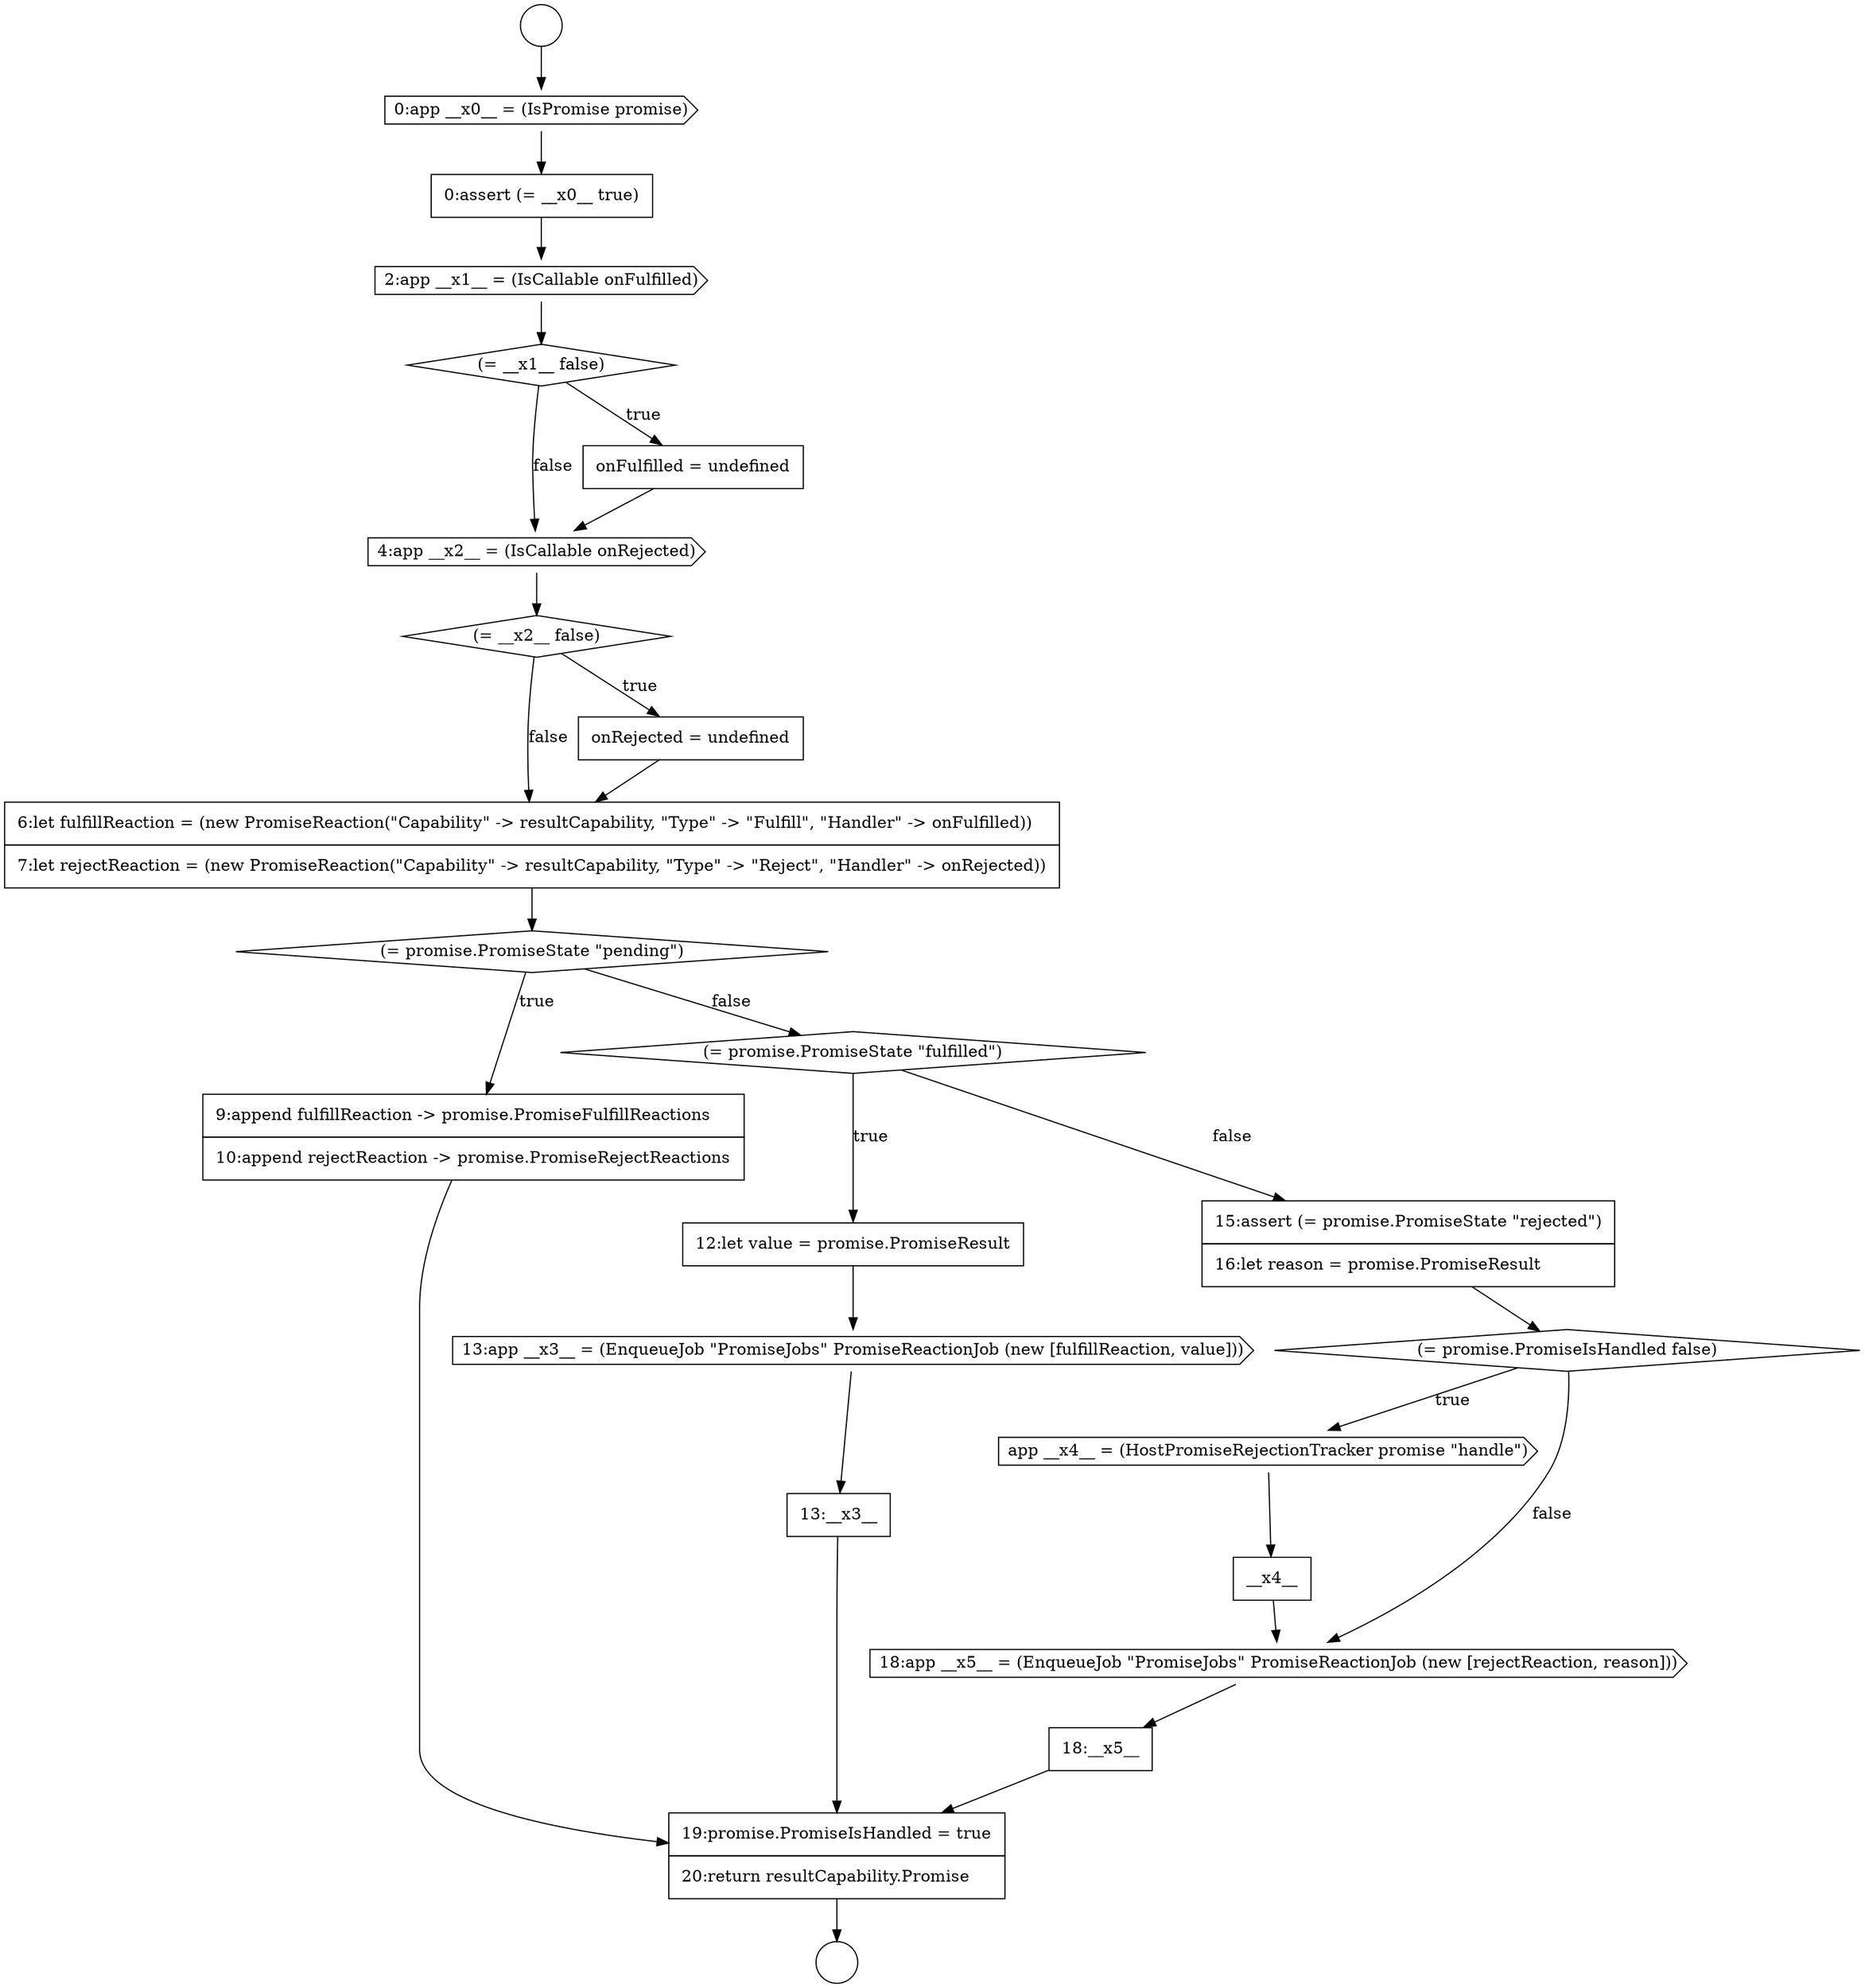 digraph {
  node17903 [shape=none, margin=0, label=<<font color="black">
    <table border="0" cellborder="1" cellspacing="0" cellpadding="10">
      <tr><td align="left">6:let fulfillReaction = (new PromiseReaction(&quot;Capability&quot; -&gt; resultCapability, &quot;Type&quot; -&gt; &quot;Fulfill&quot;, &quot;Handler&quot; -&gt; onFulfilled))</td></tr>
      <tr><td align="left">7:let rejectReaction = (new PromiseReaction(&quot;Capability&quot; -&gt; resultCapability, &quot;Type&quot; -&gt; &quot;Reject&quot;, &quot;Handler&quot; -&gt; onRejected))</td></tr>
    </table>
  </font>> color="black" fillcolor="white" style=filled]
  node17907 [shape=none, margin=0, label=<<font color="black">
    <table border="0" cellborder="1" cellspacing="0" cellpadding="10">
      <tr><td align="left">12:let value = promise.PromiseResult</td></tr>
    </table>
  </font>> color="black" fillcolor="white" style=filled]
  node17911 [shape=diamond, label=<<font color="black">(= promise.PromiseIsHandled false)</font>> color="black" fillcolor="white" style=filled]
  node17894 [shape=circle label=" " color="black" fillcolor="white" style=filled]
  node17902 [shape=none, margin=0, label=<<font color="black">
    <table border="0" cellborder="1" cellspacing="0" cellpadding="10">
      <tr><td align="left">onRejected = undefined</td></tr>
    </table>
  </font>> color="black" fillcolor="white" style=filled]
  node17908 [shape=cds, label=<<font color="black">13:app __x3__ = (EnqueueJob &quot;PromiseJobs&quot; PromiseReactionJob (new [fulfillReaction, value]))</font>> color="black" fillcolor="white" style=filled]
  node17898 [shape=diamond, label=<<font color="black">(= __x1__ false)</font>> color="black" fillcolor="white" style=filled]
  node17915 [shape=none, margin=0, label=<<font color="black">
    <table border="0" cellborder="1" cellspacing="0" cellpadding="10">
      <tr><td align="left">18:__x5__</td></tr>
    </table>
  </font>> color="black" fillcolor="white" style=filled]
  node17905 [shape=none, margin=0, label=<<font color="black">
    <table border="0" cellborder="1" cellspacing="0" cellpadding="10">
      <tr><td align="left">9:append fulfillReaction -&gt; promise.PromiseFulfillReactions</td></tr>
      <tr><td align="left">10:append rejectReaction -&gt; promise.PromiseRejectReactions</td></tr>
    </table>
  </font>> color="black" fillcolor="white" style=filled]
  node17896 [shape=none, margin=0, label=<<font color="black">
    <table border="0" cellborder="1" cellspacing="0" cellpadding="10">
      <tr><td align="left">0:assert (= __x0__ true)</td></tr>
    </table>
  </font>> color="black" fillcolor="white" style=filled]
  node17897 [shape=cds, label=<<font color="black">2:app __x1__ = (IsCallable onFulfilled)</font>> color="black" fillcolor="white" style=filled]
  node17904 [shape=diamond, label=<<font color="black">(= promise.PromiseState &quot;pending&quot;)</font>> color="black" fillcolor="white" style=filled]
  node17900 [shape=cds, label=<<font color="black">4:app __x2__ = (IsCallable onRejected)</font>> color="black" fillcolor="white" style=filled]
  node17893 [shape=circle label=" " color="black" fillcolor="white" style=filled]
  node17899 [shape=none, margin=0, label=<<font color="black">
    <table border="0" cellborder="1" cellspacing="0" cellpadding="10">
      <tr><td align="left">onFulfilled = undefined</td></tr>
    </table>
  </font>> color="black" fillcolor="white" style=filled]
  node17916 [shape=none, margin=0, label=<<font color="black">
    <table border="0" cellborder="1" cellspacing="0" cellpadding="10">
      <tr><td align="left">19:promise.PromiseIsHandled = true</td></tr>
      <tr><td align="left">20:return resultCapability.Promise</td></tr>
    </table>
  </font>> color="black" fillcolor="white" style=filled]
  node17895 [shape=cds, label=<<font color="black">0:app __x0__ = (IsPromise promise)</font>> color="black" fillcolor="white" style=filled]
  node17912 [shape=cds, label=<<font color="black">app __x4__ = (HostPromiseRejectionTracker promise &quot;handle&quot;)</font>> color="black" fillcolor="white" style=filled]
  node17901 [shape=diamond, label=<<font color="black">(= __x2__ false)</font>> color="black" fillcolor="white" style=filled]
  node17914 [shape=cds, label=<<font color="black">18:app __x5__ = (EnqueueJob &quot;PromiseJobs&quot; PromiseReactionJob (new [rejectReaction, reason]))</font>> color="black" fillcolor="white" style=filled]
  node17909 [shape=none, margin=0, label=<<font color="black">
    <table border="0" cellborder="1" cellspacing="0" cellpadding="10">
      <tr><td align="left">13:__x3__</td></tr>
    </table>
  </font>> color="black" fillcolor="white" style=filled]
  node17906 [shape=diamond, label=<<font color="black">(= promise.PromiseState &quot;fulfilled&quot;)</font>> color="black" fillcolor="white" style=filled]
  node17913 [shape=none, margin=0, label=<<font color="black">
    <table border="0" cellborder="1" cellspacing="0" cellpadding="10">
      <tr><td align="left">__x4__</td></tr>
    </table>
  </font>> color="black" fillcolor="white" style=filled]
  node17910 [shape=none, margin=0, label=<<font color="black">
    <table border="0" cellborder="1" cellspacing="0" cellpadding="10">
      <tr><td align="left">15:assert (= promise.PromiseState &quot;rejected&quot;)</td></tr>
      <tr><td align="left">16:let reason = promise.PromiseResult</td></tr>
    </table>
  </font>> color="black" fillcolor="white" style=filled]
  node17908 -> node17909 [ color="black"]
  node17914 -> node17915 [ color="black"]
  node17897 -> node17898 [ color="black"]
  node17895 -> node17896 [ color="black"]
  node17915 -> node17916 [ color="black"]
  node17904 -> node17905 [label=<<font color="black">true</font>> color="black"]
  node17904 -> node17906 [label=<<font color="black">false</font>> color="black"]
  node17902 -> node17903 [ color="black"]
  node17916 -> node17894 [ color="black"]
  node17912 -> node17913 [ color="black"]
  node17903 -> node17904 [ color="black"]
  node17905 -> node17916 [ color="black"]
  node17910 -> node17911 [ color="black"]
  node17906 -> node17907 [label=<<font color="black">true</font>> color="black"]
  node17906 -> node17910 [label=<<font color="black">false</font>> color="black"]
  node17900 -> node17901 [ color="black"]
  node17907 -> node17908 [ color="black"]
  node17913 -> node17914 [ color="black"]
  node17901 -> node17902 [label=<<font color="black">true</font>> color="black"]
  node17901 -> node17903 [label=<<font color="black">false</font>> color="black"]
  node17911 -> node17912 [label=<<font color="black">true</font>> color="black"]
  node17911 -> node17914 [label=<<font color="black">false</font>> color="black"]
  node17898 -> node17899 [label=<<font color="black">true</font>> color="black"]
  node17898 -> node17900 [label=<<font color="black">false</font>> color="black"]
  node17909 -> node17916 [ color="black"]
  node17899 -> node17900 [ color="black"]
  node17896 -> node17897 [ color="black"]
  node17893 -> node17895 [ color="black"]
}
